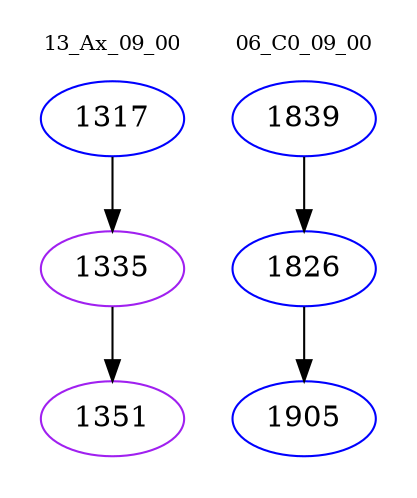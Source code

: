 digraph{
subgraph cluster_0 {
color = white
label = "13_Ax_09_00";
fontsize=10;
T0_1317 [label="1317", color="blue"]
T0_1317 -> T0_1335 [color="black"]
T0_1335 [label="1335", color="purple"]
T0_1335 -> T0_1351 [color="black"]
T0_1351 [label="1351", color="purple"]
}
subgraph cluster_1 {
color = white
label = "06_C0_09_00";
fontsize=10;
T1_1839 [label="1839", color="blue"]
T1_1839 -> T1_1826 [color="black"]
T1_1826 [label="1826", color="blue"]
T1_1826 -> T1_1905 [color="black"]
T1_1905 [label="1905", color="blue"]
}
}

